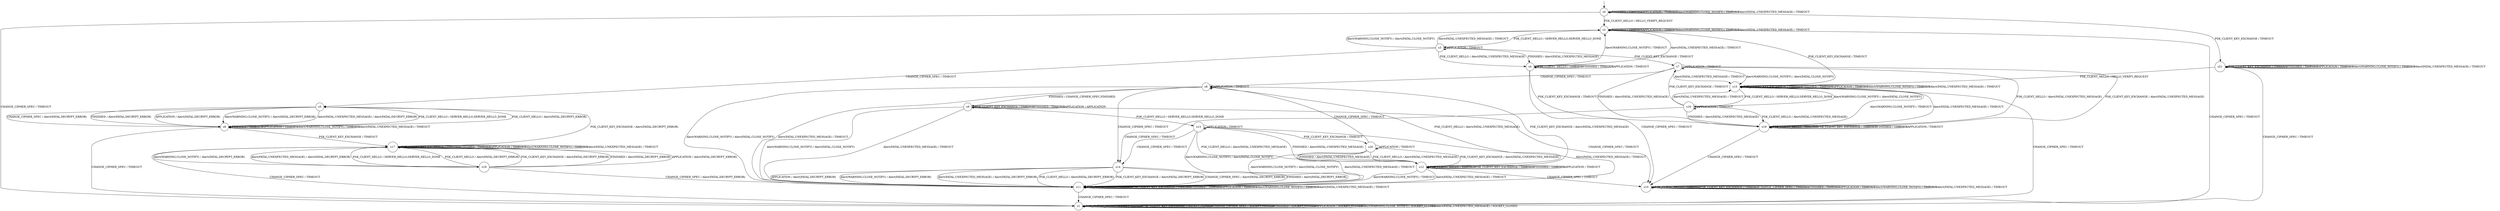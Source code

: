 digraph g {

	s0 [shape="circle" label="s0"];
	s1 [shape="circle" label="s1"];
	s2 [shape="circle" label="s2"];
	s3 [shape="circle" label="s3"];
	s4 [shape="circle" label="s4"];
	s5 [shape="circle" label="s5"];
	s6 [shape="circle" label="s6"];
	s7 [shape="circle" label="s7"];
	s8 [shape="circle" label="s8"];
	s9 [shape="circle" label="s9"];
	s10 [shape="circle" label="s10"];
	s11 [shape="circle" label="s11"];
	s12 [shape="circle" label="s12"];
	s13 [shape="circle" label="s13"];
	s14 [shape="circle" label="s14"];
	s15 [shape="circle" label="s15"];
	s16 [shape="circle" label="s16"];
	s17 [shape="circle" label="s17"];
	s18 [shape="circle" label="s18"];
	s19 [shape="circle" label="s19"];
	s20 [shape="circle" label="s20"];
	s21 [shape="circle" label="s21"];
	s0 -> s2 [label="PSK_CLIENT_HELLO / HELLO_VERIFY_REQUEST"];
	s0 -> s21 [label="PSK_CLIENT_KEY_EXCHANGE / TIMEOUT"];
	s0 -> s1 [label="CHANGE_CIPHER_SPEC / TIMEOUT"];
	s0 -> s0 [label="FINISHED / TIMEOUT"];
	s0 -> s0 [label="APPLICATION / TIMEOUT"];
	s0 -> s0 [label="Alert(WARNING,CLOSE_NOTIFY) / TIMEOUT"];
	s0 -> s0 [label="Alert(FATAL,UNEXPECTED_MESSAGE) / TIMEOUT"];
	s1 -> s1 [label="PSK_CLIENT_HELLO / SOCKET_CLOSED"];
	s1 -> s1 [label="PSK_CLIENT_KEY_EXCHANGE / SOCKET_CLOSED"];
	s1 -> s1 [label="CHANGE_CIPHER_SPEC / SOCKET_CLOSED"];
	s1 -> s1 [label="FINISHED / SOCKET_CLOSED"];
	s1 -> s1 [label="APPLICATION / SOCKET_CLOSED"];
	s1 -> s1 [label="Alert(WARNING,CLOSE_NOTIFY) / SOCKET_CLOSED"];
	s1 -> s1 [label="Alert(FATAL,UNEXPECTED_MESSAGE) / SOCKET_CLOSED"];
	s2 -> s3 [label="PSK_CLIENT_HELLO / SERVER_HELLO,SERVER_HELLO_DONE"];
	s2 -> s15 [label="PSK_CLIENT_KEY_EXCHANGE / TIMEOUT"];
	s2 -> s1 [label="CHANGE_CIPHER_SPEC / TIMEOUT"];
	s2 -> s2 [label="FINISHED / TIMEOUT"];
	s2 -> s2 [label="APPLICATION / TIMEOUT"];
	s2 -> s2 [label="Alert(WARNING,CLOSE_NOTIFY) / TIMEOUT"];
	s2 -> s2 [label="Alert(FATAL,UNEXPECTED_MESSAGE) / TIMEOUT"];
	s3 -> s4 [label="PSK_CLIENT_HELLO / Alert(FATAL,UNEXPECTED_MESSAGE)"];
	s3 -> s7 [label="PSK_CLIENT_KEY_EXCHANGE / TIMEOUT"];
	s3 -> s5 [label="CHANGE_CIPHER_SPEC / TIMEOUT"];
	s3 -> s4 [label="FINISHED / Alert(FATAL,UNEXPECTED_MESSAGE)"];
	s3 -> s3 [label="APPLICATION / TIMEOUT"];
	s3 -> s2 [label="Alert(WARNING,CLOSE_NOTIFY) / Alert(FATAL,CLOSE_NOTIFY)"];
	s3 -> s2 [label="Alert(FATAL,UNEXPECTED_MESSAGE) / TIMEOUT"];
	s4 -> s4 [label="PSK_CLIENT_HELLO / TIMEOUT"];
	s4 -> s19 [label="PSK_CLIENT_KEY_EXCHANGE / TIMEOUT"];
	s4 -> s10 [label="CHANGE_CIPHER_SPEC / TIMEOUT"];
	s4 -> s4 [label="FINISHED / TIMEOUT"];
	s4 -> s4 [label="APPLICATION / TIMEOUT"];
	s4 -> s2 [label="Alert(WARNING,CLOSE_NOTIFY) / TIMEOUT"];
	s4 -> s2 [label="Alert(FATAL,UNEXPECTED_MESSAGE) / TIMEOUT"];
	s5 -> s6 [label="PSK_CLIENT_HELLO / Alert(FATAL,DECRYPT_ERROR)"];
	s5 -> s17 [label="PSK_CLIENT_KEY_EXCHANGE / Alert(FATAL,DECRYPT_ERROR)"];
	s5 -> s6 [label="CHANGE_CIPHER_SPEC / Alert(FATAL,DECRYPT_ERROR)"];
	s5 -> s6 [label="FINISHED / Alert(FATAL,DECRYPT_ERROR)"];
	s5 -> s6 [label="APPLICATION / Alert(FATAL,DECRYPT_ERROR)"];
	s5 -> s6 [label="Alert(WARNING,CLOSE_NOTIFY) / Alert(FATAL,DECRYPT_ERROR)"];
	s5 -> s6 [label="Alert(FATAL,UNEXPECTED_MESSAGE) / Alert(FATAL,DECRYPT_ERROR)"];
	s6 -> s5 [label="PSK_CLIENT_HELLO / SERVER_HELLO,SERVER_HELLO_DONE"];
	s6 -> s17 [label="PSK_CLIENT_KEY_EXCHANGE / TIMEOUT"];
	s6 -> s1 [label="CHANGE_CIPHER_SPEC / TIMEOUT"];
	s6 -> s6 [label="FINISHED / TIMEOUT"];
	s6 -> s6 [label="APPLICATION / TIMEOUT"];
	s6 -> s6 [label="Alert(WARNING,CLOSE_NOTIFY) / TIMEOUT"];
	s6 -> s6 [label="Alert(FATAL,UNEXPECTED_MESSAGE) / TIMEOUT"];
	s7 -> s19 [label="PSK_CLIENT_HELLO / Alert(FATAL,UNEXPECTED_MESSAGE)"];
	s7 -> s19 [label="PSK_CLIENT_KEY_EXCHANGE / Alert(FATAL,UNEXPECTED_MESSAGE)"];
	s7 -> s8 [label="CHANGE_CIPHER_SPEC / TIMEOUT"];
	s7 -> s19 [label="FINISHED / Alert(FATAL,UNEXPECTED_MESSAGE)"];
	s7 -> s7 [label="APPLICATION / TIMEOUT"];
	s7 -> s15 [label="Alert(WARNING,CLOSE_NOTIFY) / Alert(FATAL,CLOSE_NOTIFY)"];
	s7 -> s15 [label="Alert(FATAL,UNEXPECTED_MESSAGE) / TIMEOUT"];
	s8 -> s12 [label="PSK_CLIENT_HELLO / Alert(FATAL,UNEXPECTED_MESSAGE)"];
	s8 -> s12 [label="PSK_CLIENT_KEY_EXCHANGE / Alert(FATAL,UNEXPECTED_MESSAGE)"];
	s8 -> s14 [label="CHANGE_CIPHER_SPEC / TIMEOUT"];
	s8 -> s9 [label="FINISHED / CHANGE_CIPHER_SPEC,FINISHED"];
	s8 -> s8 [label="APPLICATION / TIMEOUT"];
	s8 -> s11 [label="Alert(WARNING,CLOSE_NOTIFY) / Alert(FATAL,CLOSE_NOTIFY)"];
	s8 -> s11 [label="Alert(FATAL,UNEXPECTED_MESSAGE) / TIMEOUT"];
	s9 -> s13 [label="PSK_CLIENT_HELLO / SERVER_HELLO,SERVER_HELLO_DONE"];
	s9 -> s9 [label="PSK_CLIENT_KEY_EXCHANGE / TIMEOUT"];
	s9 -> s10 [label="CHANGE_CIPHER_SPEC / TIMEOUT"];
	s9 -> s9 [label="FINISHED / TIMEOUT"];
	s9 -> s9 [label="APPLICATION / APPLICATION"];
	s9 -> s11 [label="Alert(WARNING,CLOSE_NOTIFY) / Alert(FATAL,CLOSE_NOTIFY)"];
	s9 -> s11 [label="Alert(FATAL,UNEXPECTED_MESSAGE) / TIMEOUT"];
	s10 -> s10 [label="PSK_CLIENT_HELLO / TIMEOUT"];
	s10 -> s10 [label="PSK_CLIENT_KEY_EXCHANGE / TIMEOUT"];
	s10 -> s10 [label="CHANGE_CIPHER_SPEC / TIMEOUT"];
	s10 -> s10 [label="FINISHED / TIMEOUT"];
	s10 -> s10 [label="APPLICATION / TIMEOUT"];
	s10 -> s10 [label="Alert(WARNING,CLOSE_NOTIFY) / TIMEOUT"];
	s10 -> s10 [label="Alert(FATAL,UNEXPECTED_MESSAGE) / TIMEOUT"];
	s11 -> s11 [label="PSK_CLIENT_HELLO / TIMEOUT"];
	s11 -> s11 [label="PSK_CLIENT_KEY_EXCHANGE / TIMEOUT"];
	s11 -> s1 [label="CHANGE_CIPHER_SPEC / TIMEOUT"];
	s11 -> s11 [label="FINISHED / TIMEOUT"];
	s11 -> s11 [label="APPLICATION / TIMEOUT"];
	s11 -> s11 [label="Alert(WARNING,CLOSE_NOTIFY) / TIMEOUT"];
	s11 -> s11 [label="Alert(FATAL,UNEXPECTED_MESSAGE) / TIMEOUT"];
	s12 -> s12 [label="PSK_CLIENT_HELLO / TIMEOUT"];
	s12 -> s12 [label="PSK_CLIENT_KEY_EXCHANGE / TIMEOUT"];
	s12 -> s10 [label="CHANGE_CIPHER_SPEC / TIMEOUT"];
	s12 -> s12 [label="FINISHED / TIMEOUT"];
	s12 -> s12 [label="APPLICATION / TIMEOUT"];
	s12 -> s11 [label="Alert(WARNING,CLOSE_NOTIFY) / TIMEOUT"];
	s12 -> s11 [label="Alert(FATAL,UNEXPECTED_MESSAGE) / TIMEOUT"];
	s13 -> s12 [label="PSK_CLIENT_HELLO / Alert(FATAL,UNEXPECTED_MESSAGE)"];
	s13 -> s20 [label="PSK_CLIENT_KEY_EXCHANGE / TIMEOUT"];
	s13 -> s14 [label="CHANGE_CIPHER_SPEC / TIMEOUT"];
	s13 -> s12 [label="FINISHED / Alert(FATAL,UNEXPECTED_MESSAGE)"];
	s13 -> s13 [label="APPLICATION / TIMEOUT"];
	s13 -> s11 [label="Alert(WARNING,CLOSE_NOTIFY) / Alert(FATAL,CLOSE_NOTIFY)"];
	s13 -> s11 [label="Alert(FATAL,UNEXPECTED_MESSAGE) / TIMEOUT"];
	s14 -> s11 [label="PSK_CLIENT_HELLO / Alert(FATAL,DECRYPT_ERROR)"];
	s14 -> s11 [label="PSK_CLIENT_KEY_EXCHANGE / Alert(FATAL,DECRYPT_ERROR)"];
	s14 -> s11 [label="CHANGE_CIPHER_SPEC / Alert(FATAL,DECRYPT_ERROR)"];
	s14 -> s11 [label="FINISHED / Alert(FATAL,DECRYPT_ERROR)"];
	s14 -> s11 [label="APPLICATION / Alert(FATAL,DECRYPT_ERROR)"];
	s14 -> s11 [label="Alert(WARNING,CLOSE_NOTIFY) / Alert(FATAL,DECRYPT_ERROR)"];
	s14 -> s11 [label="Alert(FATAL,UNEXPECTED_MESSAGE) / Alert(FATAL,DECRYPT_ERROR)"];
	s15 -> s16 [label="PSK_CLIENT_HELLO / SERVER_HELLO,SERVER_HELLO_DONE"];
	s15 -> s15 [label="PSK_CLIENT_KEY_EXCHANGE / TIMEOUT"];
	s15 -> s1 [label="CHANGE_CIPHER_SPEC / TIMEOUT"];
	s15 -> s15 [label="FINISHED / TIMEOUT"];
	s15 -> s15 [label="APPLICATION / TIMEOUT"];
	s15 -> s15 [label="Alert(WARNING,CLOSE_NOTIFY) / TIMEOUT"];
	s15 -> s15 [label="Alert(FATAL,UNEXPECTED_MESSAGE) / TIMEOUT"];
	s16 -> s19 [label="PSK_CLIENT_HELLO / Alert(FATAL,UNEXPECTED_MESSAGE)"];
	s16 -> s7 [label="PSK_CLIENT_KEY_EXCHANGE / TIMEOUT"];
	s16 -> s14 [label="CHANGE_CIPHER_SPEC / TIMEOUT"];
	s16 -> s19 [label="FINISHED / Alert(FATAL,UNEXPECTED_MESSAGE)"];
	s16 -> s16 [label="APPLICATION / TIMEOUT"];
	s16 -> s15 [label="Alert(WARNING,CLOSE_NOTIFY) / Alert(FATAL,CLOSE_NOTIFY)"];
	s16 -> s15 [label="Alert(FATAL,UNEXPECTED_MESSAGE) / TIMEOUT"];
	s17 -> s18 [label="PSK_CLIENT_HELLO / SERVER_HELLO,SERVER_HELLO_DONE"];
	s17 -> s17 [label="PSK_CLIENT_KEY_EXCHANGE / TIMEOUT"];
	s17 -> s1 [label="CHANGE_CIPHER_SPEC / TIMEOUT"];
	s17 -> s17 [label="FINISHED / TIMEOUT"];
	s17 -> s17 [label="APPLICATION / TIMEOUT"];
	s17 -> s17 [label="Alert(WARNING,CLOSE_NOTIFY) / TIMEOUT"];
	s17 -> s17 [label="Alert(FATAL,UNEXPECTED_MESSAGE) / TIMEOUT"];
	s18 -> s17 [label="PSK_CLIENT_HELLO / Alert(FATAL,DECRYPT_ERROR)"];
	s18 -> s17 [label="PSK_CLIENT_KEY_EXCHANGE / Alert(FATAL,DECRYPT_ERROR)"];
	s18 -> s11 [label="CHANGE_CIPHER_SPEC / Alert(FATAL,DECRYPT_ERROR)"];
	s18 -> s17 [label="FINISHED / Alert(FATAL,DECRYPT_ERROR)"];
	s18 -> s17 [label="APPLICATION / Alert(FATAL,DECRYPT_ERROR)"];
	s18 -> s17 [label="Alert(WARNING,CLOSE_NOTIFY) / Alert(FATAL,DECRYPT_ERROR)"];
	s18 -> s17 [label="Alert(FATAL,UNEXPECTED_MESSAGE) / Alert(FATAL,DECRYPT_ERROR)"];
	s19 -> s19 [label="PSK_CLIENT_HELLO / TIMEOUT"];
	s19 -> s19 [label="PSK_CLIENT_KEY_EXCHANGE / TIMEOUT"];
	s19 -> s10 [label="CHANGE_CIPHER_SPEC / TIMEOUT"];
	s19 -> s19 [label="FINISHED / TIMEOUT"];
	s19 -> s19 [label="APPLICATION / TIMEOUT"];
	s19 -> s15 [label="Alert(WARNING,CLOSE_NOTIFY) / TIMEOUT"];
	s19 -> s15 [label="Alert(FATAL,UNEXPECTED_MESSAGE) / TIMEOUT"];
	s20 -> s12 [label="PSK_CLIENT_HELLO / Alert(FATAL,UNEXPECTED_MESSAGE)"];
	s20 -> s12 [label="PSK_CLIENT_KEY_EXCHANGE / Alert(FATAL,UNEXPECTED_MESSAGE)"];
	s20 -> s8 [label="CHANGE_CIPHER_SPEC / TIMEOUT"];
	s20 -> s12 [label="FINISHED / Alert(FATAL,UNEXPECTED_MESSAGE)"];
	s20 -> s20 [label="APPLICATION / TIMEOUT"];
	s20 -> s11 [label="Alert(WARNING,CLOSE_NOTIFY) / Alert(FATAL,CLOSE_NOTIFY)"];
	s20 -> s11 [label="Alert(FATAL,UNEXPECTED_MESSAGE) / TIMEOUT"];
	s21 -> s15 [label="PSK_CLIENT_HELLO / HELLO_VERIFY_REQUEST"];
	s21 -> s21 [label="PSK_CLIENT_KEY_EXCHANGE / TIMEOUT"];
	s21 -> s1 [label="CHANGE_CIPHER_SPEC / TIMEOUT"];
	s21 -> s21 [label="FINISHED / TIMEOUT"];
	s21 -> s21 [label="APPLICATION / TIMEOUT"];
	s21 -> s21 [label="Alert(WARNING,CLOSE_NOTIFY) / TIMEOUT"];
	s21 -> s21 [label="Alert(FATAL,UNEXPECTED_MESSAGE) / TIMEOUT"];

__start0 [label="" shape="none" width="0" height="0"];
__start0 -> s0;

}
